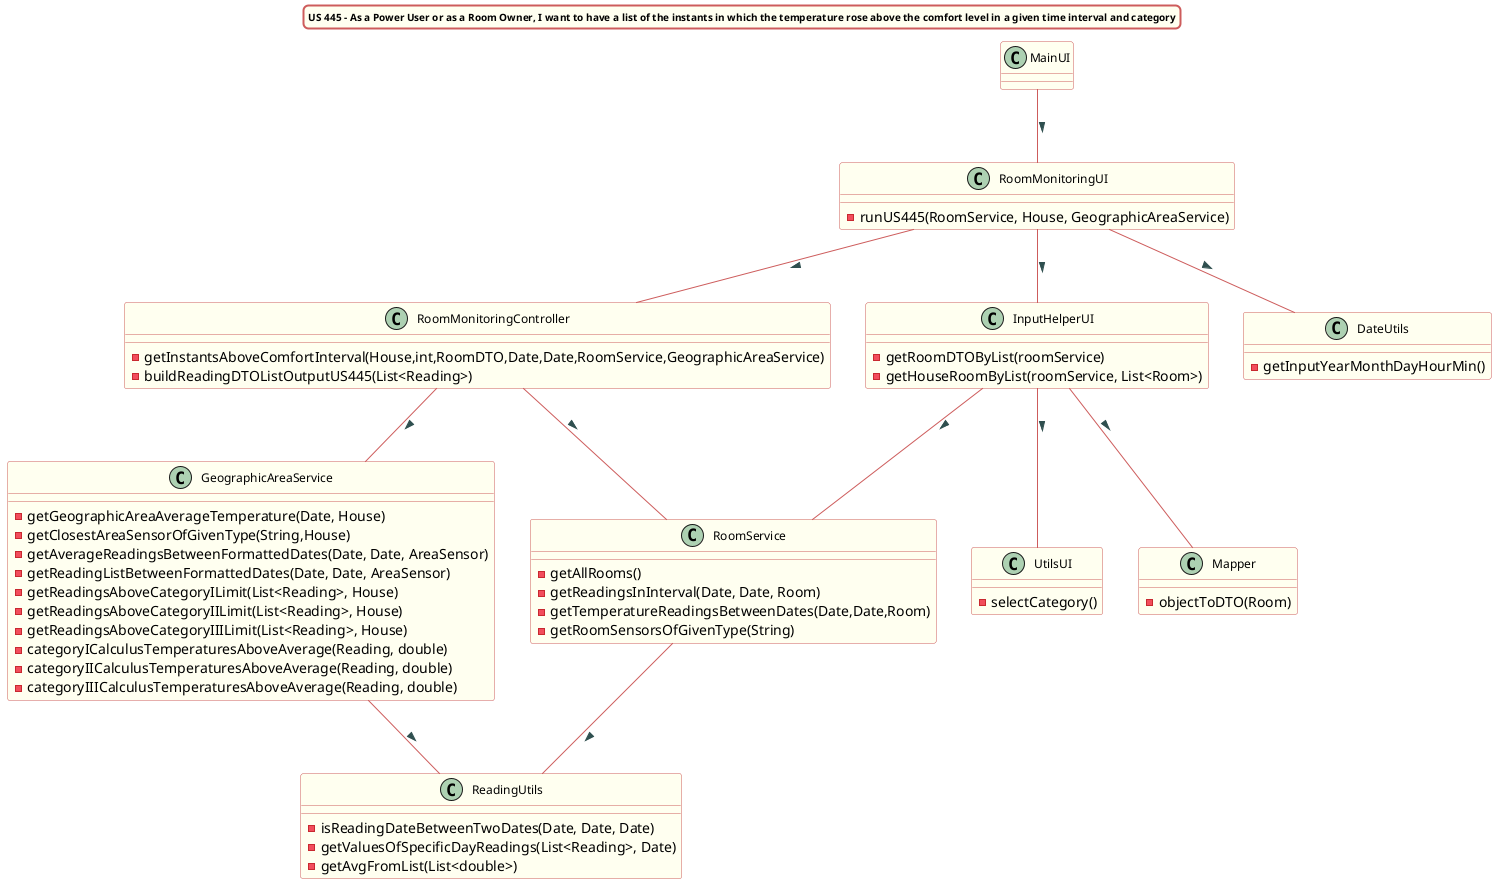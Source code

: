@startuml

title US 445 - As a Power User or as a Room Owner, I want to have a list of the instants in which the temperature rose above the comfort level in a given time interval and category
skinparam titleBorderRoundCorner 10
skinparam titleBorderThickness 2
skinparam titleBorderColor indianred
skinparam titleBackgroundColor ivory
skinparam FontName verdana
skinparam titleFontSize 10


skinparam class {
  BorderColor indianred
  BackgroundColor indianred
  BackgroundColor ivory
   roundcorner 10
   ArrowFontName Verdana
   ArrowColor indianred
   ArrowFontColor darkslategrey
   FontSize 12
}

class RoomMonitoringController
class RoomMonitoringUI
class Mapper
class RoomService
class GeographicAreaService
class DateUtils
class InputHelperUI
class UtilsUI


MainUI -- RoomMonitoringUI : >
RoomMonitoringUI -- DateUtils : >
RoomMonitoringUI -- InputHelperUI : >
InputHelperUI -- RoomService : >
InputHelperUI -- Mapper : >
InputHelperUI -- UtilsUI : >
RoomMonitoringUI -- RoomMonitoringController : >
RoomMonitoringController -- RoomService : >
RoomService -- ReadingUtils : >
RoomMonitoringController -- GeographicAreaService : >
GeographicAreaService -- ReadingUtils : >



class RoomMonitoringController {
-getInstantsAboveComfortInterval(House,int,RoomDTO,Date,Date,RoomService,GeographicAreaService)
-buildReadingDTOListOutputUS445(List<Reading>)
}

class RoomMonitoringUI {
-runUS445(RoomService, House, GeographicAreaService)
}

class Mapper {
-objectToDTO(Room)
}

class RoomService{
-getAllRooms()
-getReadingsInInterval(Date, Date, Room)
-getTemperatureReadingsBetweenDates(Date,Date,Room)
-getRoomSensorsOfGivenType(String)
}

class GeographicAreaService{
-getGeographicAreaAverageTemperature(Date, House)
-getClosestAreaSensorOfGivenType(String,House)
-getAverageReadingsBetweenFormattedDates(Date, Date, AreaSensor)
-getReadingListBetweenFormattedDates(Date, Date, AreaSensor)
-getReadingsAboveCategoryILimit(List<Reading>, House)
-getReadingsAboveCategoryIILimit(List<Reading>, House)
-getReadingsAboveCategoryIIILimit(List<Reading>, House)
-categoryICalculusTemperaturesAboveAverage(Reading, double)
-categoryIICalculusTemperaturesAboveAverage(Reading, double)
-categoryIIICalculusTemperaturesAboveAverage(Reading, double)
}

class DateUtils {
-getInputYearMonthDayHourMin()
}

class InputHelperUI {
-getRoomDTOByList(roomService)
-getHouseRoomByList(roomService, List<Room>)
}

class UtilsUI {
-selectCategory()
}

class ReadingUtils {
-isReadingDateBetweenTwoDates(Date, Date, Date)
-getValuesOfSpecificDayReadings(List<Reading>, Date)
-getAvgFromList(List<double>)
}


@enduml